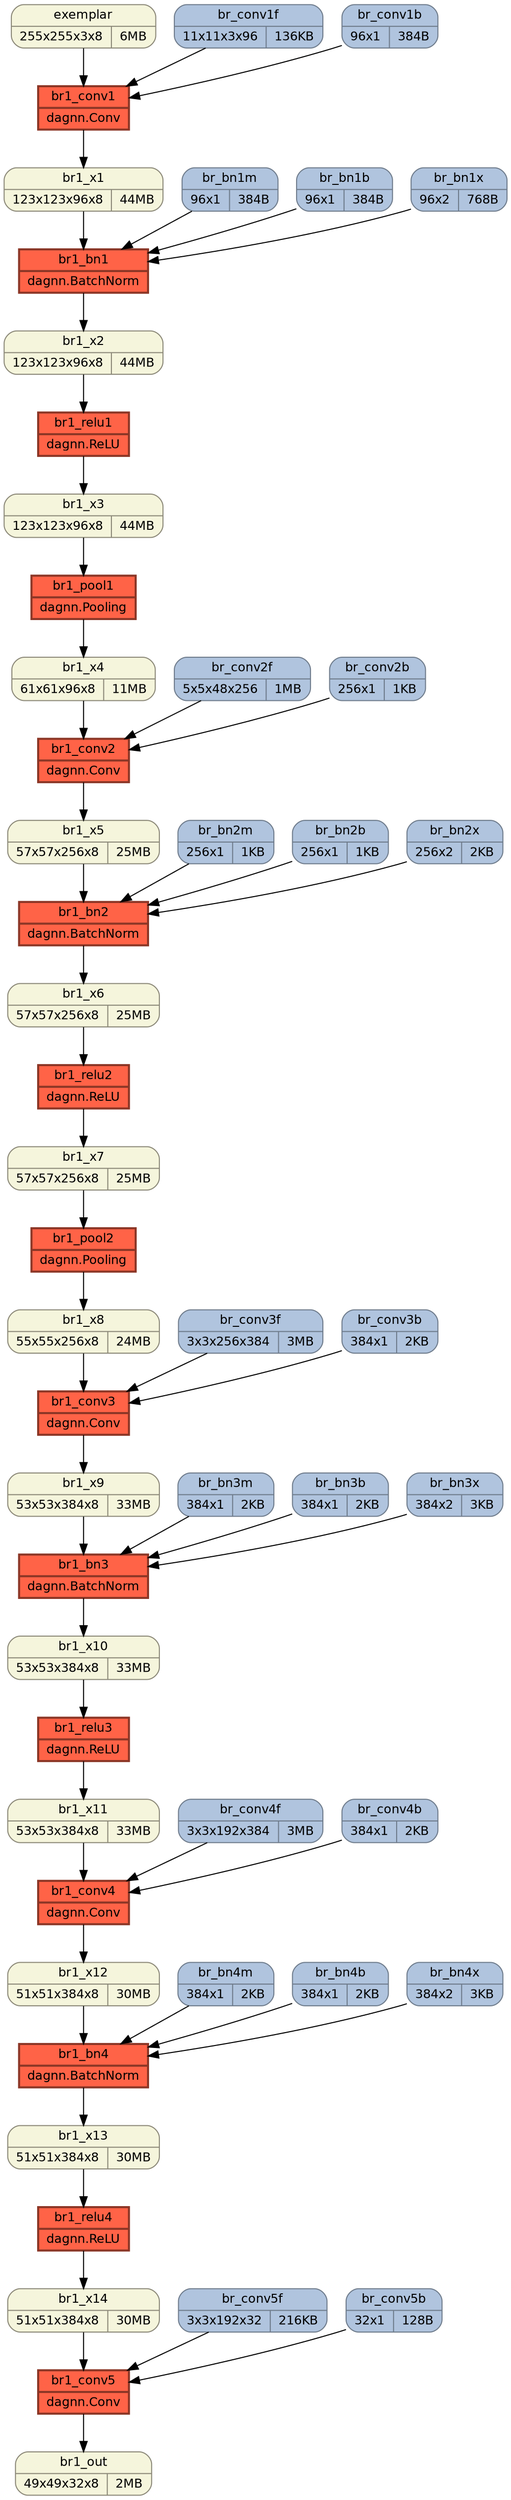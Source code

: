 digraph DagNN {
	fontsize=12
	var_exemplar [label="{{exemplar} | {255x255x3x8 | 6MB }}" shape=record style="solid,rounded,filled" color=cornsilk4 fillcolor=beige fontsize=12 fontname="helvetica" ]
	var_br1_x1 [label="{{br1_x1} | {123x123x96x8 | 44MB }}" shape=record style="solid,rounded,filled" color=cornsilk4 fillcolor=beige fontsize=12 fontname="helvetica" ]
	var_br1_x2 [label="{{br1_x2} | {123x123x96x8 | 44MB }}" shape=record style="solid,rounded,filled" color=cornsilk4 fillcolor=beige fontsize=12 fontname="helvetica" ]
	var_br1_x3 [label="{{br1_x3} | {123x123x96x8 | 44MB }}" shape=record style="solid,rounded,filled" color=cornsilk4 fillcolor=beige fontsize=12 fontname="helvetica" ]
	var_br1_x4 [label="{{br1_x4} | {61x61x96x8 | 11MB }}" shape=record style="solid,rounded,filled" color=cornsilk4 fillcolor=beige fontsize=12 fontname="helvetica" ]
	var_br1_x5 [label="{{br1_x5} | {57x57x256x8 | 25MB }}" shape=record style="solid,rounded,filled" color=cornsilk4 fillcolor=beige fontsize=12 fontname="helvetica" ]
	var_br1_x6 [label="{{br1_x6} | {57x57x256x8 | 25MB }}" shape=record style="solid,rounded,filled" color=cornsilk4 fillcolor=beige fontsize=12 fontname="helvetica" ]
	var_br1_x7 [label="{{br1_x7} | {57x57x256x8 | 25MB }}" shape=record style="solid,rounded,filled" color=cornsilk4 fillcolor=beige fontsize=12 fontname="helvetica" ]
	var_br1_x8 [label="{{br1_x8} | {55x55x256x8 | 24MB }}" shape=record style="solid,rounded,filled" color=cornsilk4 fillcolor=beige fontsize=12 fontname="helvetica" ]
	var_br1_x9 [label="{{br1_x9} | {53x53x384x8 | 33MB }}" shape=record style="solid,rounded,filled" color=cornsilk4 fillcolor=beige fontsize=12 fontname="helvetica" ]
	var_br1_x10 [label="{{br1_x10} | {53x53x384x8 | 33MB }}" shape=record style="solid,rounded,filled" color=cornsilk4 fillcolor=beige fontsize=12 fontname="helvetica" ]
	var_br1_x11 [label="{{br1_x11} | {53x53x384x8 | 33MB }}" shape=record style="solid,rounded,filled" color=cornsilk4 fillcolor=beige fontsize=12 fontname="helvetica" ]
	var_br1_x12 [label="{{br1_x12} | {51x51x384x8 | 30MB }}" shape=record style="solid,rounded,filled" color=cornsilk4 fillcolor=beige fontsize=12 fontname="helvetica" ]
	var_br1_x13 [label="{{br1_x13} | {51x51x384x8 | 30MB }}" shape=record style="solid,rounded,filled" color=cornsilk4 fillcolor=beige fontsize=12 fontname="helvetica" ]
	var_br1_x14 [label="{{br1_x14} | {51x51x384x8 | 30MB }}" shape=record style="solid,rounded,filled" color=cornsilk4 fillcolor=beige fontsize=12 fontname="helvetica" ]
	var_br1_out [label="{{br1_out} | {49x49x32x8 | 2MB }}" shape=record style="solid,rounded,filled" color=cornsilk4 fillcolor=beige fontsize=12 fontname="helvetica" ]
	par_br_conv1f [label="{{br_conv1f} | {11x11x3x96 | 136KB }}" shape=record style="solid,rounded,filled" color=lightsteelblue4 fillcolor=lightsteelblue fontsize=12 fontname="helvetica" ]
	par_br_conv1b [label="{{br_conv1b} | {96x1 | 384B }}" shape=record style="solid,rounded,filled" color=lightsteelblue4 fillcolor=lightsteelblue fontsize=12 fontname="helvetica" ]
	par_br_bn1m [label="{{br_bn1m} | {96x1 | 384B }}" shape=record style="solid,rounded,filled" color=lightsteelblue4 fillcolor=lightsteelblue fontsize=12 fontname="helvetica" ]
	par_br_bn1b [label="{{br_bn1b} | {96x1 | 384B }}" shape=record style="solid,rounded,filled" color=lightsteelblue4 fillcolor=lightsteelblue fontsize=12 fontname="helvetica" ]
	par_br_bn1x [label="{{br_bn1x} | {96x2 | 768B }}" shape=record style="solid,rounded,filled" color=lightsteelblue4 fillcolor=lightsteelblue fontsize=12 fontname="helvetica" ]
	par_br_conv2f [label="{{br_conv2f} | {5x5x48x256 | 1MB }}" shape=record style="solid,rounded,filled" color=lightsteelblue4 fillcolor=lightsteelblue fontsize=12 fontname="helvetica" ]
	par_br_conv2b [label="{{br_conv2b} | {256x1 | 1KB }}" shape=record style="solid,rounded,filled" color=lightsteelblue4 fillcolor=lightsteelblue fontsize=12 fontname="helvetica" ]
	par_br_bn2m [label="{{br_bn2m} | {256x1 | 1KB }}" shape=record style="solid,rounded,filled" color=lightsteelblue4 fillcolor=lightsteelblue fontsize=12 fontname="helvetica" ]
	par_br_bn2b [label="{{br_bn2b} | {256x1 | 1KB }}" shape=record style="solid,rounded,filled" color=lightsteelblue4 fillcolor=lightsteelblue fontsize=12 fontname="helvetica" ]
	par_br_bn2x [label="{{br_bn2x} | {256x2 | 2KB }}" shape=record style="solid,rounded,filled" color=lightsteelblue4 fillcolor=lightsteelblue fontsize=12 fontname="helvetica" ]
	par_br_conv3f [label="{{br_conv3f} | {3x3x256x384 | 3MB }}" shape=record style="solid,rounded,filled" color=lightsteelblue4 fillcolor=lightsteelblue fontsize=12 fontname="helvetica" ]
	par_br_conv3b [label="{{br_conv3b} | {384x1 | 2KB }}" shape=record style="solid,rounded,filled" color=lightsteelblue4 fillcolor=lightsteelblue fontsize=12 fontname="helvetica" ]
	par_br_bn3m [label="{{br_bn3m} | {384x1 | 2KB }}" shape=record style="solid,rounded,filled" color=lightsteelblue4 fillcolor=lightsteelblue fontsize=12 fontname="helvetica" ]
	par_br_bn3b [label="{{br_bn3b} | {384x1 | 2KB }}" shape=record style="solid,rounded,filled" color=lightsteelblue4 fillcolor=lightsteelblue fontsize=12 fontname="helvetica" ]
	par_br_bn3x [label="{{br_bn3x} | {384x2 | 3KB }}" shape=record style="solid,rounded,filled" color=lightsteelblue4 fillcolor=lightsteelblue fontsize=12 fontname="helvetica" ]
	par_br_conv4f [label="{{br_conv4f} | {3x3x192x384 | 3MB }}" shape=record style="solid,rounded,filled" color=lightsteelblue4 fillcolor=lightsteelblue fontsize=12 fontname="helvetica" ]
	par_br_conv4b [label="{{br_conv4b} | {384x1 | 2KB }}" shape=record style="solid,rounded,filled" color=lightsteelblue4 fillcolor=lightsteelblue fontsize=12 fontname="helvetica" ]
	par_br_bn4m [label="{{br_bn4m} | {384x1 | 2KB }}" shape=record style="solid,rounded,filled" color=lightsteelblue4 fillcolor=lightsteelblue fontsize=12 fontname="helvetica" ]
	par_br_bn4b [label="{{br_bn4b} | {384x1 | 2KB }}" shape=record style="solid,rounded,filled" color=lightsteelblue4 fillcolor=lightsteelblue fontsize=12 fontname="helvetica" ]
	par_br_bn4x [label="{{br_bn4x} | {384x2 | 3KB }}" shape=record style="solid,rounded,filled" color=lightsteelblue4 fillcolor=lightsteelblue fontsize=12 fontname="helvetica" ]
	par_br_conv5f [label="{{br_conv5f} | {3x3x192x32 | 216KB }}" shape=record style="solid,rounded,filled" color=lightsteelblue4 fillcolor=lightsteelblue fontsize=12 fontname="helvetica" ]
	par_br_conv5b [label="{{br_conv5b} | {32x1 | 128B }}" shape=record style="solid,rounded,filled" color=lightsteelblue4 fillcolor=lightsteelblue fontsize=12 fontname="helvetica" ]
	br1_conv1 [label="{ br1_conv1 | dagnn.Conv }" shape=record style="bold,filled" color="tomato4" fillcolor="tomato" fontsize=12 fontname="helvetica" ]
	var_exemplar->br1_conv1 [weight=10]
	br1_conv1->var_br1_x1 [weight=10]
	par_br_conv1f->br1_conv1 [weight=1]
	par_br_conv1b->br1_conv1 [weight=1]
	br1_bn1 [label="{ br1_bn1 | dagnn.BatchNorm }" shape=record style="bold,filled" color="tomato4" fillcolor="tomato" fontsize=12 fontname="helvetica" ]
	var_br1_x1->br1_bn1 [weight=10]
	br1_bn1->var_br1_x2 [weight=10]
	par_br_bn1m->br1_bn1 [weight=1]
	par_br_bn1b->br1_bn1 [weight=1]
	par_br_bn1x->br1_bn1 [weight=1]
	br1_relu1 [label="{ br1_relu1 | dagnn.ReLU }" shape=record style="bold,filled" color="tomato4" fillcolor="tomato" fontsize=12 fontname="helvetica" ]
	var_br1_x2->br1_relu1 [weight=10]
	br1_relu1->var_br1_x3 [weight=10]
	br1_pool1 [label="{ br1_pool1 | dagnn.Pooling }" shape=record style="bold,filled" color="tomato4" fillcolor="tomato" fontsize=12 fontname="helvetica" ]
	var_br1_x3->br1_pool1 [weight=10]
	br1_pool1->var_br1_x4 [weight=10]
	br1_conv2 [label="{ br1_conv2 | dagnn.Conv }" shape=record style="bold,filled" color="tomato4" fillcolor="tomato" fontsize=12 fontname="helvetica" ]
	var_br1_x4->br1_conv2 [weight=10]
	br1_conv2->var_br1_x5 [weight=10]
	par_br_conv2f->br1_conv2 [weight=1]
	par_br_conv2b->br1_conv2 [weight=1]
	br1_bn2 [label="{ br1_bn2 | dagnn.BatchNorm }" shape=record style="bold,filled" color="tomato4" fillcolor="tomato" fontsize=12 fontname="helvetica" ]
	var_br1_x5->br1_bn2 [weight=10]
	br1_bn2->var_br1_x6 [weight=10]
	par_br_bn2m->br1_bn2 [weight=1]
	par_br_bn2b->br1_bn2 [weight=1]
	par_br_bn2x->br1_bn2 [weight=1]
	br1_relu2 [label="{ br1_relu2 | dagnn.ReLU }" shape=record style="bold,filled" color="tomato4" fillcolor="tomato" fontsize=12 fontname="helvetica" ]
	var_br1_x6->br1_relu2 [weight=10]
	br1_relu2->var_br1_x7 [weight=10]
	br1_pool2 [label="{ br1_pool2 | dagnn.Pooling }" shape=record style="bold,filled" color="tomato4" fillcolor="tomato" fontsize=12 fontname="helvetica" ]
	var_br1_x7->br1_pool2 [weight=10]
	br1_pool2->var_br1_x8 [weight=10]
	br1_conv3 [label="{ br1_conv3 | dagnn.Conv }" shape=record style="bold,filled" color="tomato4" fillcolor="tomato" fontsize=12 fontname="helvetica" ]
	var_br1_x8->br1_conv3 [weight=10]
	br1_conv3->var_br1_x9 [weight=10]
	par_br_conv3f->br1_conv3 [weight=1]
	par_br_conv3b->br1_conv3 [weight=1]
	br1_bn3 [label="{ br1_bn3 | dagnn.BatchNorm }" shape=record style="bold,filled" color="tomato4" fillcolor="tomato" fontsize=12 fontname="helvetica" ]
	var_br1_x9->br1_bn3 [weight=10]
	br1_bn3->var_br1_x10 [weight=10]
	par_br_bn3m->br1_bn3 [weight=1]
	par_br_bn3b->br1_bn3 [weight=1]
	par_br_bn3x->br1_bn3 [weight=1]
	br1_relu3 [label="{ br1_relu3 | dagnn.ReLU }" shape=record style="bold,filled" color="tomato4" fillcolor="tomato" fontsize=12 fontname="helvetica" ]
	var_br1_x10->br1_relu3 [weight=10]
	br1_relu3->var_br1_x11 [weight=10]
	br1_conv4 [label="{ br1_conv4 | dagnn.Conv }" shape=record style="bold,filled" color="tomato4" fillcolor="tomato" fontsize=12 fontname="helvetica" ]
	var_br1_x11->br1_conv4 [weight=10]
	br1_conv4->var_br1_x12 [weight=10]
	par_br_conv4f->br1_conv4 [weight=1]
	par_br_conv4b->br1_conv4 [weight=1]
	br1_bn4 [label="{ br1_bn4 | dagnn.BatchNorm }" shape=record style="bold,filled" color="tomato4" fillcolor="tomato" fontsize=12 fontname="helvetica" ]
	var_br1_x12->br1_bn4 [weight=10]
	br1_bn4->var_br1_x13 [weight=10]
	par_br_bn4m->br1_bn4 [weight=1]
	par_br_bn4b->br1_bn4 [weight=1]
	par_br_bn4x->br1_bn4 [weight=1]
	br1_relu4 [label="{ br1_relu4 | dagnn.ReLU }" shape=record style="bold,filled" color="tomato4" fillcolor="tomato" fontsize=12 fontname="helvetica" ]
	var_br1_x13->br1_relu4 [weight=10]
	br1_relu4->var_br1_x14 [weight=10]
	br1_conv5 [label="{ br1_conv5 | dagnn.Conv }" shape=record style="bold,filled" color="tomato4" fillcolor="tomato" fontsize=12 fontname="helvetica" ]
	var_br1_x14->br1_conv5 [weight=10]
	br1_conv5->var_br1_out [weight=10]
	par_br_conv5f->br1_conv5 [weight=1]
	par_br_conv5b->br1_conv5 [weight=1]
}
